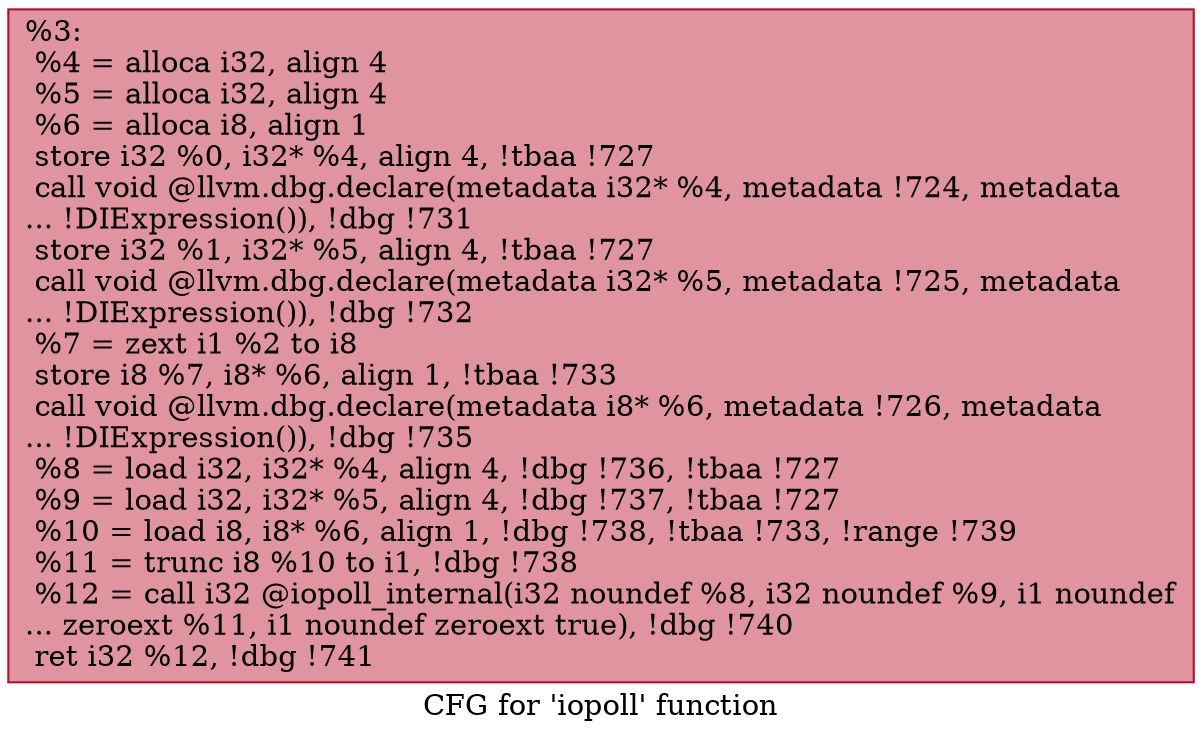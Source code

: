 digraph "CFG for 'iopoll' function" {
	label="CFG for 'iopoll' function";

	Node0x2415190 [shape=record,color="#b70d28ff", style=filled, fillcolor="#b70d2870",label="{%3:\l  %4 = alloca i32, align 4\l  %5 = alloca i32, align 4\l  %6 = alloca i8, align 1\l  store i32 %0, i32* %4, align 4, !tbaa !727\l  call void @llvm.dbg.declare(metadata i32* %4, metadata !724, metadata\l... !DIExpression()), !dbg !731\l  store i32 %1, i32* %5, align 4, !tbaa !727\l  call void @llvm.dbg.declare(metadata i32* %5, metadata !725, metadata\l... !DIExpression()), !dbg !732\l  %7 = zext i1 %2 to i8\l  store i8 %7, i8* %6, align 1, !tbaa !733\l  call void @llvm.dbg.declare(metadata i8* %6, metadata !726, metadata\l... !DIExpression()), !dbg !735\l  %8 = load i32, i32* %4, align 4, !dbg !736, !tbaa !727\l  %9 = load i32, i32* %5, align 4, !dbg !737, !tbaa !727\l  %10 = load i8, i8* %6, align 1, !dbg !738, !tbaa !733, !range !739\l  %11 = trunc i8 %10 to i1, !dbg !738\l  %12 = call i32 @iopoll_internal(i32 noundef %8, i32 noundef %9, i1 noundef\l... zeroext %11, i1 noundef zeroext true), !dbg !740\l  ret i32 %12, !dbg !741\l}"];
}
